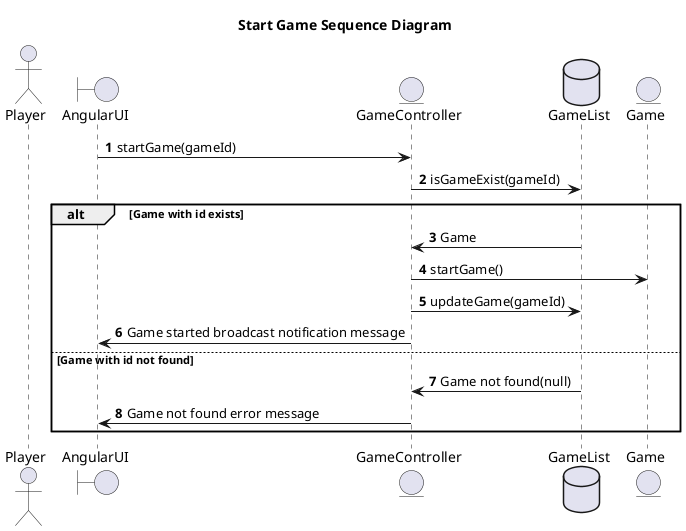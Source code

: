 @startuml

title Start Game Sequence Diagram

autonumber
actor Player
boundary AngularUI
entity GameController

AngularUI -> GameController: startGame(gameId)
database GameList
GameController -> GameList: isGameExist(gameId)
entity Game

alt Game with id exists
    GameList -> GameController: Game
    GameController -> Game: startGame()
    GameController -> GameList: updateGame(gameId)
    GameController -> AngularUI: Game started broadcast notification message

else Game with id not found
    GameList -> GameController: Game not found(null)
    GameController -> AngularUI: Game not found error message
end

@enduml